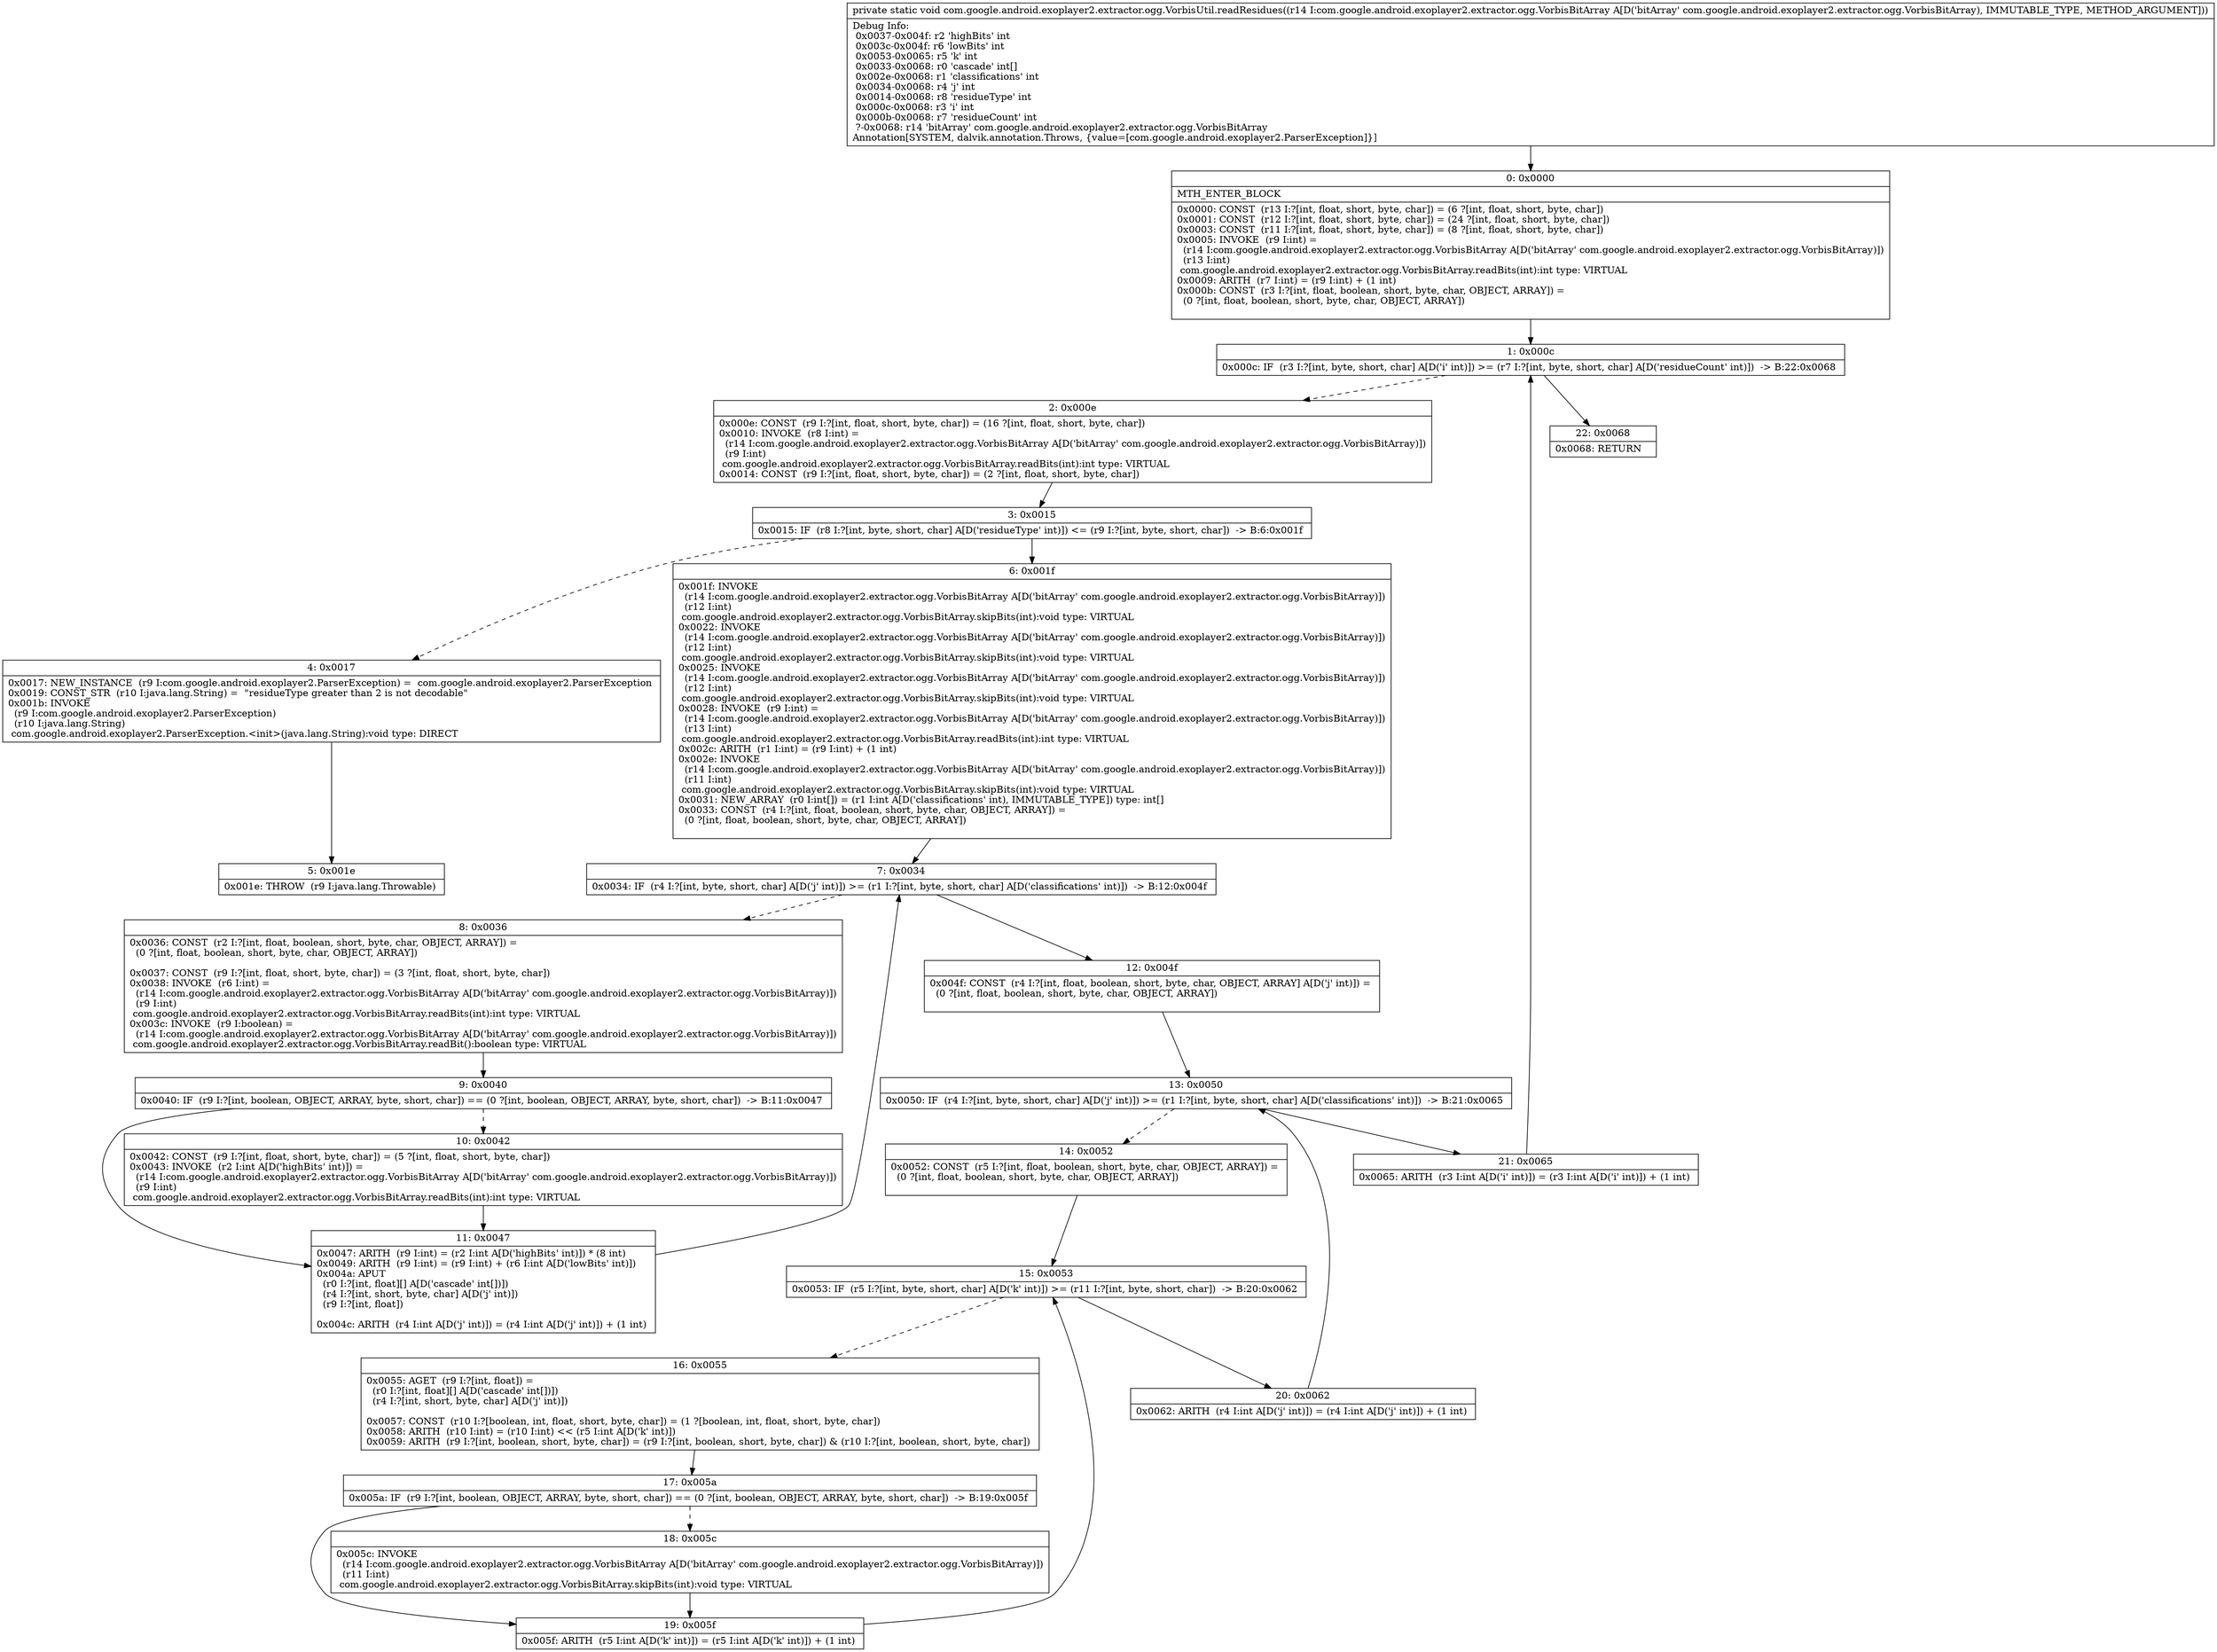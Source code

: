 digraph "CFG forcom.google.android.exoplayer2.extractor.ogg.VorbisUtil.readResidues(Lcom\/google\/android\/exoplayer2\/extractor\/ogg\/VorbisBitArray;)V" {
Node_0 [shape=record,label="{0\:\ 0x0000|MTH_ENTER_BLOCK\l|0x0000: CONST  (r13 I:?[int, float, short, byte, char]) = (6 ?[int, float, short, byte, char]) \l0x0001: CONST  (r12 I:?[int, float, short, byte, char]) = (24 ?[int, float, short, byte, char]) \l0x0003: CONST  (r11 I:?[int, float, short, byte, char]) = (8 ?[int, float, short, byte, char]) \l0x0005: INVOKE  (r9 I:int) = \l  (r14 I:com.google.android.exoplayer2.extractor.ogg.VorbisBitArray A[D('bitArray' com.google.android.exoplayer2.extractor.ogg.VorbisBitArray)])\l  (r13 I:int)\l com.google.android.exoplayer2.extractor.ogg.VorbisBitArray.readBits(int):int type: VIRTUAL \l0x0009: ARITH  (r7 I:int) = (r9 I:int) + (1 int) \l0x000b: CONST  (r3 I:?[int, float, boolean, short, byte, char, OBJECT, ARRAY]) = \l  (0 ?[int, float, boolean, short, byte, char, OBJECT, ARRAY])\l \l}"];
Node_1 [shape=record,label="{1\:\ 0x000c|0x000c: IF  (r3 I:?[int, byte, short, char] A[D('i' int)]) \>= (r7 I:?[int, byte, short, char] A[D('residueCount' int)])  \-\> B:22:0x0068 \l}"];
Node_2 [shape=record,label="{2\:\ 0x000e|0x000e: CONST  (r9 I:?[int, float, short, byte, char]) = (16 ?[int, float, short, byte, char]) \l0x0010: INVOKE  (r8 I:int) = \l  (r14 I:com.google.android.exoplayer2.extractor.ogg.VorbisBitArray A[D('bitArray' com.google.android.exoplayer2.extractor.ogg.VorbisBitArray)])\l  (r9 I:int)\l com.google.android.exoplayer2.extractor.ogg.VorbisBitArray.readBits(int):int type: VIRTUAL \l0x0014: CONST  (r9 I:?[int, float, short, byte, char]) = (2 ?[int, float, short, byte, char]) \l}"];
Node_3 [shape=record,label="{3\:\ 0x0015|0x0015: IF  (r8 I:?[int, byte, short, char] A[D('residueType' int)]) \<= (r9 I:?[int, byte, short, char])  \-\> B:6:0x001f \l}"];
Node_4 [shape=record,label="{4\:\ 0x0017|0x0017: NEW_INSTANCE  (r9 I:com.google.android.exoplayer2.ParserException) =  com.google.android.exoplayer2.ParserException \l0x0019: CONST_STR  (r10 I:java.lang.String) =  \"residueType greater than 2 is not decodable\" \l0x001b: INVOKE  \l  (r9 I:com.google.android.exoplayer2.ParserException)\l  (r10 I:java.lang.String)\l com.google.android.exoplayer2.ParserException.\<init\>(java.lang.String):void type: DIRECT \l}"];
Node_5 [shape=record,label="{5\:\ 0x001e|0x001e: THROW  (r9 I:java.lang.Throwable) \l}"];
Node_6 [shape=record,label="{6\:\ 0x001f|0x001f: INVOKE  \l  (r14 I:com.google.android.exoplayer2.extractor.ogg.VorbisBitArray A[D('bitArray' com.google.android.exoplayer2.extractor.ogg.VorbisBitArray)])\l  (r12 I:int)\l com.google.android.exoplayer2.extractor.ogg.VorbisBitArray.skipBits(int):void type: VIRTUAL \l0x0022: INVOKE  \l  (r14 I:com.google.android.exoplayer2.extractor.ogg.VorbisBitArray A[D('bitArray' com.google.android.exoplayer2.extractor.ogg.VorbisBitArray)])\l  (r12 I:int)\l com.google.android.exoplayer2.extractor.ogg.VorbisBitArray.skipBits(int):void type: VIRTUAL \l0x0025: INVOKE  \l  (r14 I:com.google.android.exoplayer2.extractor.ogg.VorbisBitArray A[D('bitArray' com.google.android.exoplayer2.extractor.ogg.VorbisBitArray)])\l  (r12 I:int)\l com.google.android.exoplayer2.extractor.ogg.VorbisBitArray.skipBits(int):void type: VIRTUAL \l0x0028: INVOKE  (r9 I:int) = \l  (r14 I:com.google.android.exoplayer2.extractor.ogg.VorbisBitArray A[D('bitArray' com.google.android.exoplayer2.extractor.ogg.VorbisBitArray)])\l  (r13 I:int)\l com.google.android.exoplayer2.extractor.ogg.VorbisBitArray.readBits(int):int type: VIRTUAL \l0x002c: ARITH  (r1 I:int) = (r9 I:int) + (1 int) \l0x002e: INVOKE  \l  (r14 I:com.google.android.exoplayer2.extractor.ogg.VorbisBitArray A[D('bitArray' com.google.android.exoplayer2.extractor.ogg.VorbisBitArray)])\l  (r11 I:int)\l com.google.android.exoplayer2.extractor.ogg.VorbisBitArray.skipBits(int):void type: VIRTUAL \l0x0031: NEW_ARRAY  (r0 I:int[]) = (r1 I:int A[D('classifications' int), IMMUTABLE_TYPE]) type: int[] \l0x0033: CONST  (r4 I:?[int, float, boolean, short, byte, char, OBJECT, ARRAY]) = \l  (0 ?[int, float, boolean, short, byte, char, OBJECT, ARRAY])\l \l}"];
Node_7 [shape=record,label="{7\:\ 0x0034|0x0034: IF  (r4 I:?[int, byte, short, char] A[D('j' int)]) \>= (r1 I:?[int, byte, short, char] A[D('classifications' int)])  \-\> B:12:0x004f \l}"];
Node_8 [shape=record,label="{8\:\ 0x0036|0x0036: CONST  (r2 I:?[int, float, boolean, short, byte, char, OBJECT, ARRAY]) = \l  (0 ?[int, float, boolean, short, byte, char, OBJECT, ARRAY])\l \l0x0037: CONST  (r9 I:?[int, float, short, byte, char]) = (3 ?[int, float, short, byte, char]) \l0x0038: INVOKE  (r6 I:int) = \l  (r14 I:com.google.android.exoplayer2.extractor.ogg.VorbisBitArray A[D('bitArray' com.google.android.exoplayer2.extractor.ogg.VorbisBitArray)])\l  (r9 I:int)\l com.google.android.exoplayer2.extractor.ogg.VorbisBitArray.readBits(int):int type: VIRTUAL \l0x003c: INVOKE  (r9 I:boolean) = \l  (r14 I:com.google.android.exoplayer2.extractor.ogg.VorbisBitArray A[D('bitArray' com.google.android.exoplayer2.extractor.ogg.VorbisBitArray)])\l com.google.android.exoplayer2.extractor.ogg.VorbisBitArray.readBit():boolean type: VIRTUAL \l}"];
Node_9 [shape=record,label="{9\:\ 0x0040|0x0040: IF  (r9 I:?[int, boolean, OBJECT, ARRAY, byte, short, char]) == (0 ?[int, boolean, OBJECT, ARRAY, byte, short, char])  \-\> B:11:0x0047 \l}"];
Node_10 [shape=record,label="{10\:\ 0x0042|0x0042: CONST  (r9 I:?[int, float, short, byte, char]) = (5 ?[int, float, short, byte, char]) \l0x0043: INVOKE  (r2 I:int A[D('highBits' int)]) = \l  (r14 I:com.google.android.exoplayer2.extractor.ogg.VorbisBitArray A[D('bitArray' com.google.android.exoplayer2.extractor.ogg.VorbisBitArray)])\l  (r9 I:int)\l com.google.android.exoplayer2.extractor.ogg.VorbisBitArray.readBits(int):int type: VIRTUAL \l}"];
Node_11 [shape=record,label="{11\:\ 0x0047|0x0047: ARITH  (r9 I:int) = (r2 I:int A[D('highBits' int)]) * (8 int) \l0x0049: ARITH  (r9 I:int) = (r9 I:int) + (r6 I:int A[D('lowBits' int)]) \l0x004a: APUT  \l  (r0 I:?[int, float][] A[D('cascade' int[])])\l  (r4 I:?[int, short, byte, char] A[D('j' int)])\l  (r9 I:?[int, float])\l \l0x004c: ARITH  (r4 I:int A[D('j' int)]) = (r4 I:int A[D('j' int)]) + (1 int) \l}"];
Node_12 [shape=record,label="{12\:\ 0x004f|0x004f: CONST  (r4 I:?[int, float, boolean, short, byte, char, OBJECT, ARRAY] A[D('j' int)]) = \l  (0 ?[int, float, boolean, short, byte, char, OBJECT, ARRAY])\l \l}"];
Node_13 [shape=record,label="{13\:\ 0x0050|0x0050: IF  (r4 I:?[int, byte, short, char] A[D('j' int)]) \>= (r1 I:?[int, byte, short, char] A[D('classifications' int)])  \-\> B:21:0x0065 \l}"];
Node_14 [shape=record,label="{14\:\ 0x0052|0x0052: CONST  (r5 I:?[int, float, boolean, short, byte, char, OBJECT, ARRAY]) = \l  (0 ?[int, float, boolean, short, byte, char, OBJECT, ARRAY])\l \l}"];
Node_15 [shape=record,label="{15\:\ 0x0053|0x0053: IF  (r5 I:?[int, byte, short, char] A[D('k' int)]) \>= (r11 I:?[int, byte, short, char])  \-\> B:20:0x0062 \l}"];
Node_16 [shape=record,label="{16\:\ 0x0055|0x0055: AGET  (r9 I:?[int, float]) = \l  (r0 I:?[int, float][] A[D('cascade' int[])])\l  (r4 I:?[int, short, byte, char] A[D('j' int)])\l \l0x0057: CONST  (r10 I:?[boolean, int, float, short, byte, char]) = (1 ?[boolean, int, float, short, byte, char]) \l0x0058: ARITH  (r10 I:int) = (r10 I:int) \<\< (r5 I:int A[D('k' int)]) \l0x0059: ARITH  (r9 I:?[int, boolean, short, byte, char]) = (r9 I:?[int, boolean, short, byte, char]) & (r10 I:?[int, boolean, short, byte, char]) \l}"];
Node_17 [shape=record,label="{17\:\ 0x005a|0x005a: IF  (r9 I:?[int, boolean, OBJECT, ARRAY, byte, short, char]) == (0 ?[int, boolean, OBJECT, ARRAY, byte, short, char])  \-\> B:19:0x005f \l}"];
Node_18 [shape=record,label="{18\:\ 0x005c|0x005c: INVOKE  \l  (r14 I:com.google.android.exoplayer2.extractor.ogg.VorbisBitArray A[D('bitArray' com.google.android.exoplayer2.extractor.ogg.VorbisBitArray)])\l  (r11 I:int)\l com.google.android.exoplayer2.extractor.ogg.VorbisBitArray.skipBits(int):void type: VIRTUAL \l}"];
Node_19 [shape=record,label="{19\:\ 0x005f|0x005f: ARITH  (r5 I:int A[D('k' int)]) = (r5 I:int A[D('k' int)]) + (1 int) \l}"];
Node_20 [shape=record,label="{20\:\ 0x0062|0x0062: ARITH  (r4 I:int A[D('j' int)]) = (r4 I:int A[D('j' int)]) + (1 int) \l}"];
Node_21 [shape=record,label="{21\:\ 0x0065|0x0065: ARITH  (r3 I:int A[D('i' int)]) = (r3 I:int A[D('i' int)]) + (1 int) \l}"];
Node_22 [shape=record,label="{22\:\ 0x0068|0x0068: RETURN   \l}"];
MethodNode[shape=record,label="{private static void com.google.android.exoplayer2.extractor.ogg.VorbisUtil.readResidues((r14 I:com.google.android.exoplayer2.extractor.ogg.VorbisBitArray A[D('bitArray' com.google.android.exoplayer2.extractor.ogg.VorbisBitArray), IMMUTABLE_TYPE, METHOD_ARGUMENT]))  | Debug Info:\l  0x0037\-0x004f: r2 'highBits' int\l  0x003c\-0x004f: r6 'lowBits' int\l  0x0053\-0x0065: r5 'k' int\l  0x0033\-0x0068: r0 'cascade' int[]\l  0x002e\-0x0068: r1 'classifications' int\l  0x0034\-0x0068: r4 'j' int\l  0x0014\-0x0068: r8 'residueType' int\l  0x000c\-0x0068: r3 'i' int\l  0x000b\-0x0068: r7 'residueCount' int\l  ?\-0x0068: r14 'bitArray' com.google.android.exoplayer2.extractor.ogg.VorbisBitArray\lAnnotation[SYSTEM, dalvik.annotation.Throws, \{value=[com.google.android.exoplayer2.ParserException]\}]\l}"];
MethodNode -> Node_0;
Node_0 -> Node_1;
Node_1 -> Node_2[style=dashed];
Node_1 -> Node_22;
Node_2 -> Node_3;
Node_3 -> Node_4[style=dashed];
Node_3 -> Node_6;
Node_4 -> Node_5;
Node_6 -> Node_7;
Node_7 -> Node_8[style=dashed];
Node_7 -> Node_12;
Node_8 -> Node_9;
Node_9 -> Node_10[style=dashed];
Node_9 -> Node_11;
Node_10 -> Node_11;
Node_11 -> Node_7;
Node_12 -> Node_13;
Node_13 -> Node_14[style=dashed];
Node_13 -> Node_21;
Node_14 -> Node_15;
Node_15 -> Node_16[style=dashed];
Node_15 -> Node_20;
Node_16 -> Node_17;
Node_17 -> Node_18[style=dashed];
Node_17 -> Node_19;
Node_18 -> Node_19;
Node_19 -> Node_15;
Node_20 -> Node_13;
Node_21 -> Node_1;
}

